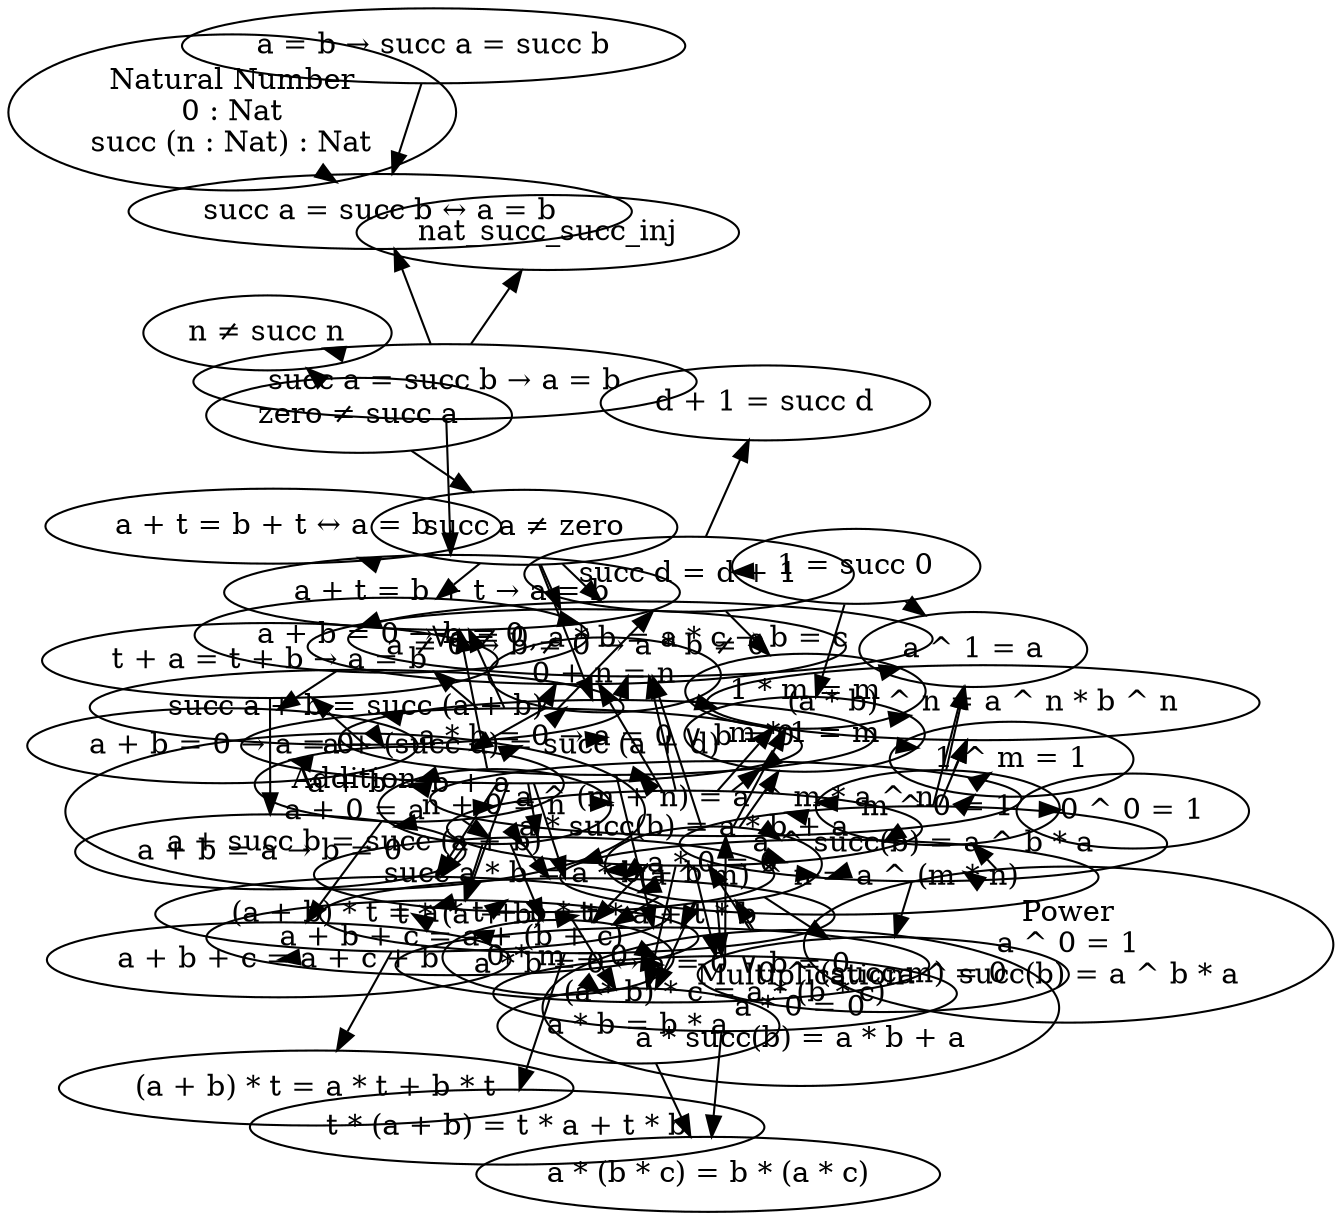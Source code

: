 digraph theorem_dep {
    layout="neato"
    start=3

    // Addition
    Nat [label="Natural Number\n0 : Nat\nsucc (n : Nat) : Nat", comment="Axiom 1,2"]

    Nat_Add [label="Addition\na + 0 = a\na + succ b = succ (a + b)"]
    nat_add_zero[label="n + 0 = n"]
    nat_add_succ[label="a + (succ d) = succ (a + d)"]
    Nat_Add -> {nat_add_zero; nat_add_succ}

    nat_zero_add[label="0 + n = n"]
    nat_succ_add[label="succ a + b = succ (a + b)"]
    nat_add_succ -> {nat_zero_add; nat_succ_add}

    nat_add_assoc[label="a + b + c = a + (b + c)"]
    {nat_add_zero; nat_add_succ} -> nat_add_assoc

    nat_add_comm[label="a + b = b + a"]
    {
        nat_add_zero;
        nat_zero_add;
        nat_add_succ;
        nat_succ_add
    } -> nat_add_comm

    nat_one_eq_succ_zero[label="1 = succ 0"]
    nat_succ_eq_add_one[label="succ d = d + 1"]
    {nat_one_eq_succ_zero; nat_add_succ} -> nat_succ_eq_add_one

    nat_add_right_comm[label="a + b + c = a + c + b"]
    {nat_add_assoc; nat_add_comm} -> nat_add_right_comm

    nat_succ_inj[label="succ a = succ b → a = b", comment="Axiom 4"]
    nat_succ_inj -> nat_succ_succ_inj

    nat_succ_eq_succ_of_eq[label="a = b → succ a = succ b"]

    nat_succ_eq_succ_iff[label="succ a = succ b ↔ a = b"]
    {
        Nat;
        nat_succ_eq_succ_of_eq;
        nat_succ_inj
    } -> nat_succ_eq_succ_iff

    nat_add_right_cancel[label="a + t = b + t → a = b"]
    {nat_add_zero; nat_add_succ; nat_succ_inj} -> nat_add_right_cancel

    nat_add_left_cancel [label="t + a = t + b → a = b"]
    {nat_add_comm; nat_add_right_cancel} -> nat_add_left_cancel

    nat_add_right_cancel_iff[label="a + t = b + t ↔ a = b"]
    nat_add_right_cancel -> nat_add_right_cancel_iff

    nat_eq_zero_of_add_right_eq_self[label="a + b = a → b = 0"]
    {nat_add_left_cancel; nat_add_zero} -> nat_eq_zero_of_add_right_eq_self

    nat_zero_ne_succ[label="zero ≠ succ a", comment="Axiom 3"]
    nat_succ_ne_zero[label="succ a ≠ zero"]
    nat_zero_ne_succ -> nat_succ_ne_zero

    nat_add_left_eq_zero[label="a + b = 0 → b = 0"]
    {nat_add_succ; nat_succ_ne_zero} -> nat_add_left_eq_zero

    nat_add_right_eq_zero[label="a + b = 0 → a = 0"]
    {nat_add_comm; nat_add_left_eq_zero} -> nat_add_right_eq_zero

    nat_add_one_eq_succ[label="d + 1 = succ d"]
    nat_succ_eq_add_one -> nat_add_one_eq_succ

    nat_ne_succ_self[label="n ≠ succ n"]
    {nat_zero_ne_succ; nat_succ_inj} -> nat_ne_succ_self


    // Multiplication
    Nat_Mul [label="Multiplication\na * 0 = 0\na * succ(b) = a * b + a"]
    nat_mul_zero [label="a * 0 = 0"]
    nat_mul_succ [label="a * succ(b) = a * b + a"]

    Nat_Mul -> {nat_mul_zero; nat_mul_succ}
    nat_zero_mul [label="0 * m = 0"]
    {nat_mul_zero; nat_mul_succ; nat_add_zero} -> nat_zero_mul

    nat_mul_one [label="m * 1 = m"]
    {
        nat_one_eq_succ_zero; nat_mul_succ;
        nat_mul_zero;nat_zero_add
    } -> nat_mul_one

    nat_one_mul [label="1 * m = m"]
    {
        nat_mul_zero;
        nat_mul_succ;
        nat_succ_eq_add_one;
    } -> nat_one_mul

    nat_mul_add [label="t * (a + b) = t * a + t * b"]
    {
        nat_add_zero;
        nat_mul_zero;
        nat_add_succ;
        nat_mul_succ;
        nat_add_assoc;
    } -> nat_mul_add
    nat_mul_add -> nat_left_distrib
    nat_left_distrib[label="t * (a + b) = t * a + t * b"]

    nat_mul_assoc [label="(a * b) * c = a * (b * c)"]
    {
        nat_mul_zero;
        nat_mul_succ;
        nat_mul_add;
    } -> nat_mul_assoc

    nat_succ_mul [label="succ a * b = a * b + b"]
    {
        nat_mul_zero;
        nat_add_zero;
        nat_mul_succ;
        nat_add_succ;
        nat_add_assoc;
        nat_add_comm
    } -> nat_succ_mul

    nat_add_mul [label="(a + b) * t = a * t + b * t"]
    {
        nat_zero_mul;
        nat_add_zero;
        nat_add_succ;
        nat_succ_mul;
        nat_add_assoc;
    } -> nat_add_mul
    nat_add_mul -> nat_right_distrib
    nat_right_distrib [label="(a + b) * t = a * t + b * t"]

    nat_mul_comm [label="a * b = b * a"]
    {
        nat_zero_mul;
        nat_mul_zero;
        nat_succ_mul;
        nat_mul_succ;
    } -> nat_mul_comm

    nat_mul_left_comm [label="a * (b * c) = b * (a * c)"]
    {
        nat_mul_assoc;
        nat_mul_comm;
    } -> nat_mul_left_comm

    nat_mul_pos [label="a ≠ 0 → b ≠ 0 → a * b ≠ 0"]
    {
        nat_mul_succ;
        nat_add_succ;
        nat_succ_ne_zero;
    } -> nat_mul_pos

    nat_eq_zero_or_eq_zero_of_mul_eq_zero [label="a * b = 0 → a = 0 ∨ b = 0"]
    {
        nat_mul_succ;
        nat_add_succ;
        nat_succ_ne_zero;
    } -> nat_eq_zero_or_eq_zero_of_mul_eq_zero

    nat_mul_eq_zero_iff [label="a * b = 0 ↔ a = 0 ∨ b = 0"]
    {
        nat_eq_zero_or_eq_zero_of_mul_eq_zero;
        nat_zero_mul;
        nat_mul_zero;
    } -> nat_mul_eq_zero_iff

    nat_mul_left_cancel [label="∀a ≠ 0, a * b = a * c → b = c"]
    {
        nat_mul_zero;
        nat_eq_zero_or_eq_zero_of_mul_eq_zero;
        nat_succ_ne_zero;
        nat_mul_succ;
        nat_add_right_cancel
    } -> nat_mul_left_cancel

    // Power
    Nat_Pow [label="Power\na ^ 0 = 1\na ^ succ(b) = a ^ b * a"]
    nat_pow_zero [label="m ^ 0 = 1"]
    nat_pow_succ [label="a ^ succ(b) = a ^ b * a"]
    Nat_Pow -> {nat_pow_zero; nat_pow_succ}

    nat_zero_pow_zero [label="0 ^ 0 = 1"]
    nat_pow_zero -> nat_zero_pow_zero

    nat_zero_pow_succ [label="0 ^ (succ m) = 0"]
    {
        nat_pow_succ;
        nat_mul_zero;
    } -> nat_zero_pow_succ

    nat_pow_one [label="a ^ 1 = a"]
    {
        nat_one_eq_succ_zero;
        nat_pow_succ;
        nat_pow_zero;
        nat_one_mul;
    } -> nat_pow_one

    nat_one_pow [label="1 ^ m = 1"]
    {
        nat_pow_zero;
        nat_pow_succ;
        nat_mul_one;
    } -> nat_one_pow

    nat_pow_add [label="a ^ (m + n) = a ^ m * a ^ n"]
    {
        nat_add_zero;
        nat_pow_zero;
        nat_mul_one;
        nat_add_succ;
        nat_pow_succ;
        nat_mul_assoc;
    } -> nat_pow_add

    nat_mul_pow [label="(a * b) ^ n = a ^ n * b ^ n"]
    {
        nat_pow_zero;
        nat_mul_one;
        nat_pow_succ;
    } -> nat_mul_pow

    nat_pow_pow [label="(a ^ m) ^ n = a ^ (m * n)"]
    {
        nat_mul_zero;
        nat_pow_zero;
        nat_pow_succ;
        nat_mul_succ;
        nat_pow_add;
    } -> nat_pow_pow

    
}